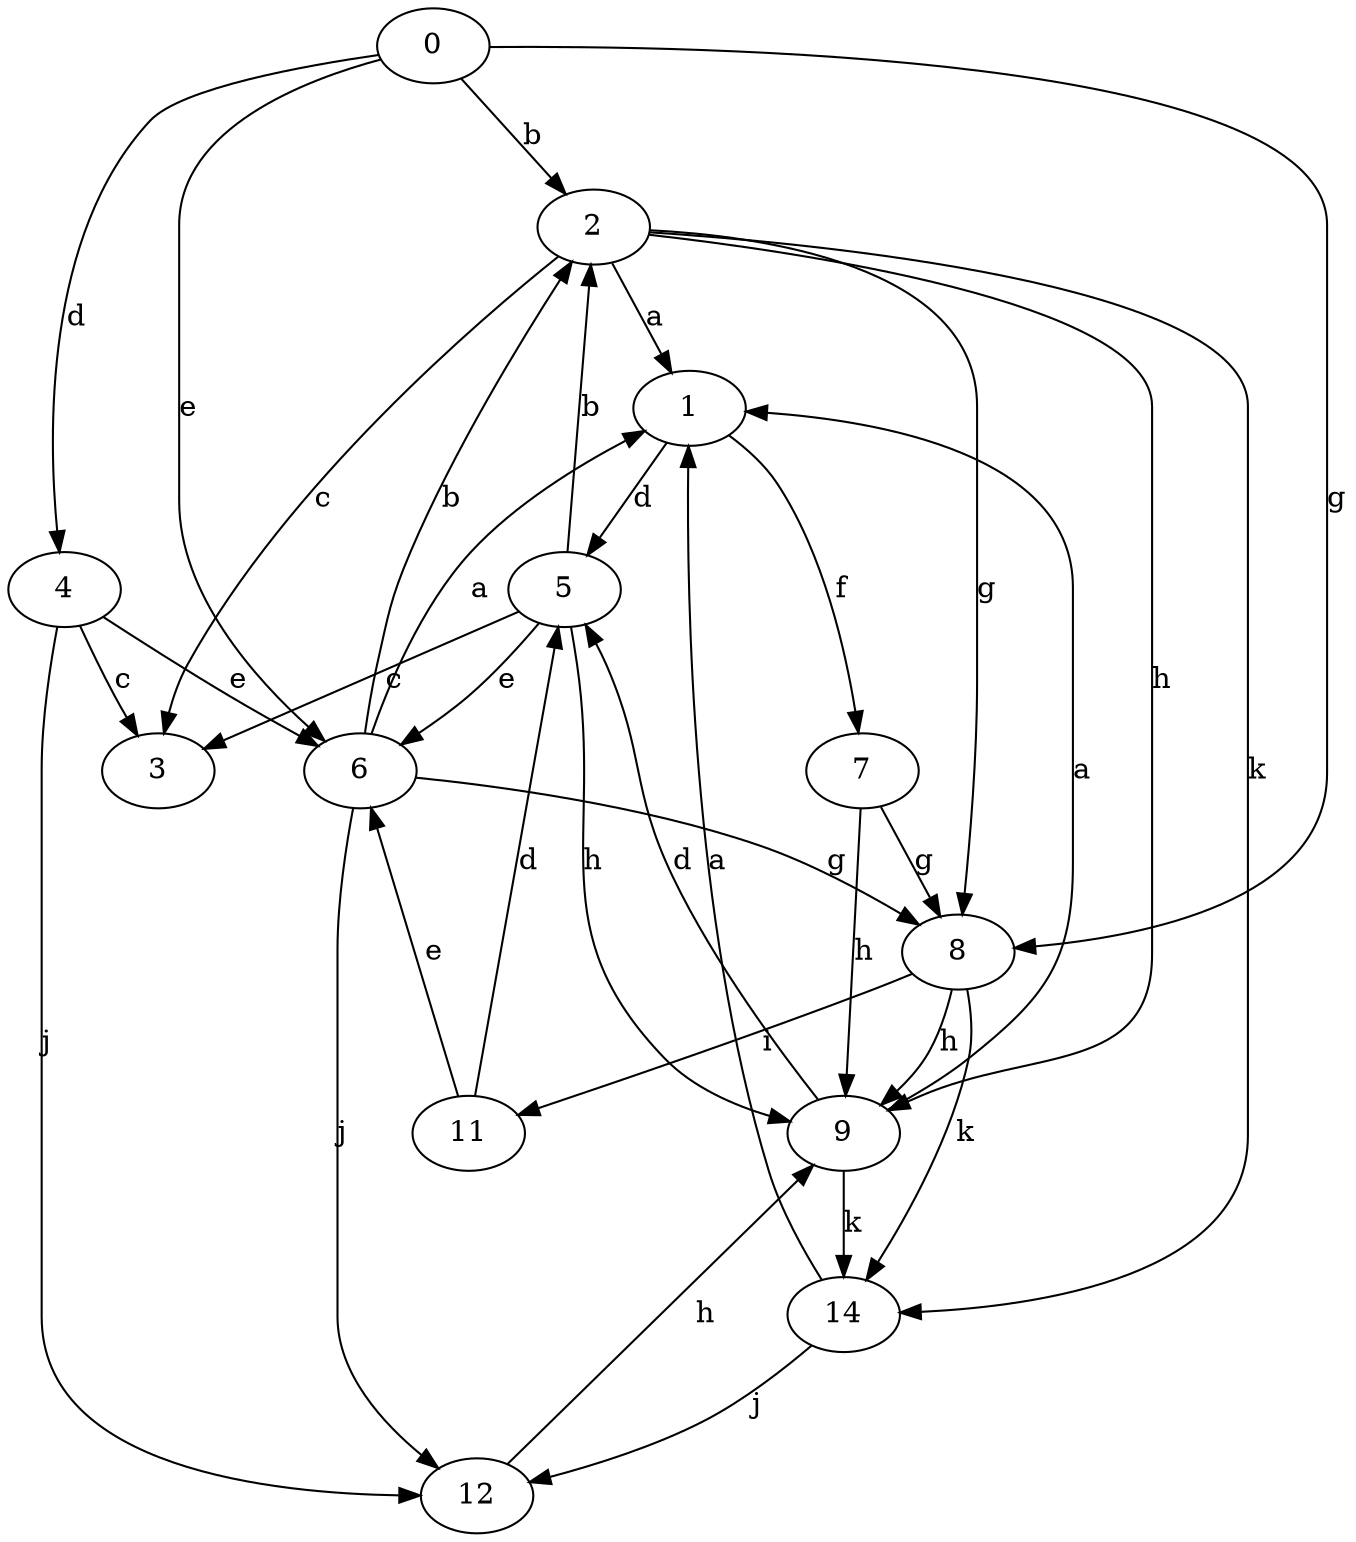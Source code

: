 strict digraph  {
0;
1;
2;
3;
4;
5;
6;
7;
8;
9;
11;
12;
14;
0 -> 2  [label=b];
0 -> 4  [label=d];
0 -> 6  [label=e];
0 -> 8  [label=g];
1 -> 5  [label=d];
1 -> 7  [label=f];
2 -> 1  [label=a];
2 -> 3  [label=c];
2 -> 8  [label=g];
2 -> 9  [label=h];
2 -> 14  [label=k];
4 -> 3  [label=c];
4 -> 6  [label=e];
4 -> 12  [label=j];
5 -> 2  [label=b];
5 -> 3  [label=c];
5 -> 6  [label=e];
5 -> 9  [label=h];
6 -> 1  [label=a];
6 -> 2  [label=b];
6 -> 8  [label=g];
6 -> 12  [label=j];
7 -> 8  [label=g];
7 -> 9  [label=h];
8 -> 9  [label=h];
8 -> 11  [label=i];
8 -> 14  [label=k];
9 -> 1  [label=a];
9 -> 5  [label=d];
9 -> 14  [label=k];
11 -> 5  [label=d];
11 -> 6  [label=e];
12 -> 9  [label=h];
14 -> 1  [label=a];
14 -> 12  [label=j];
}
